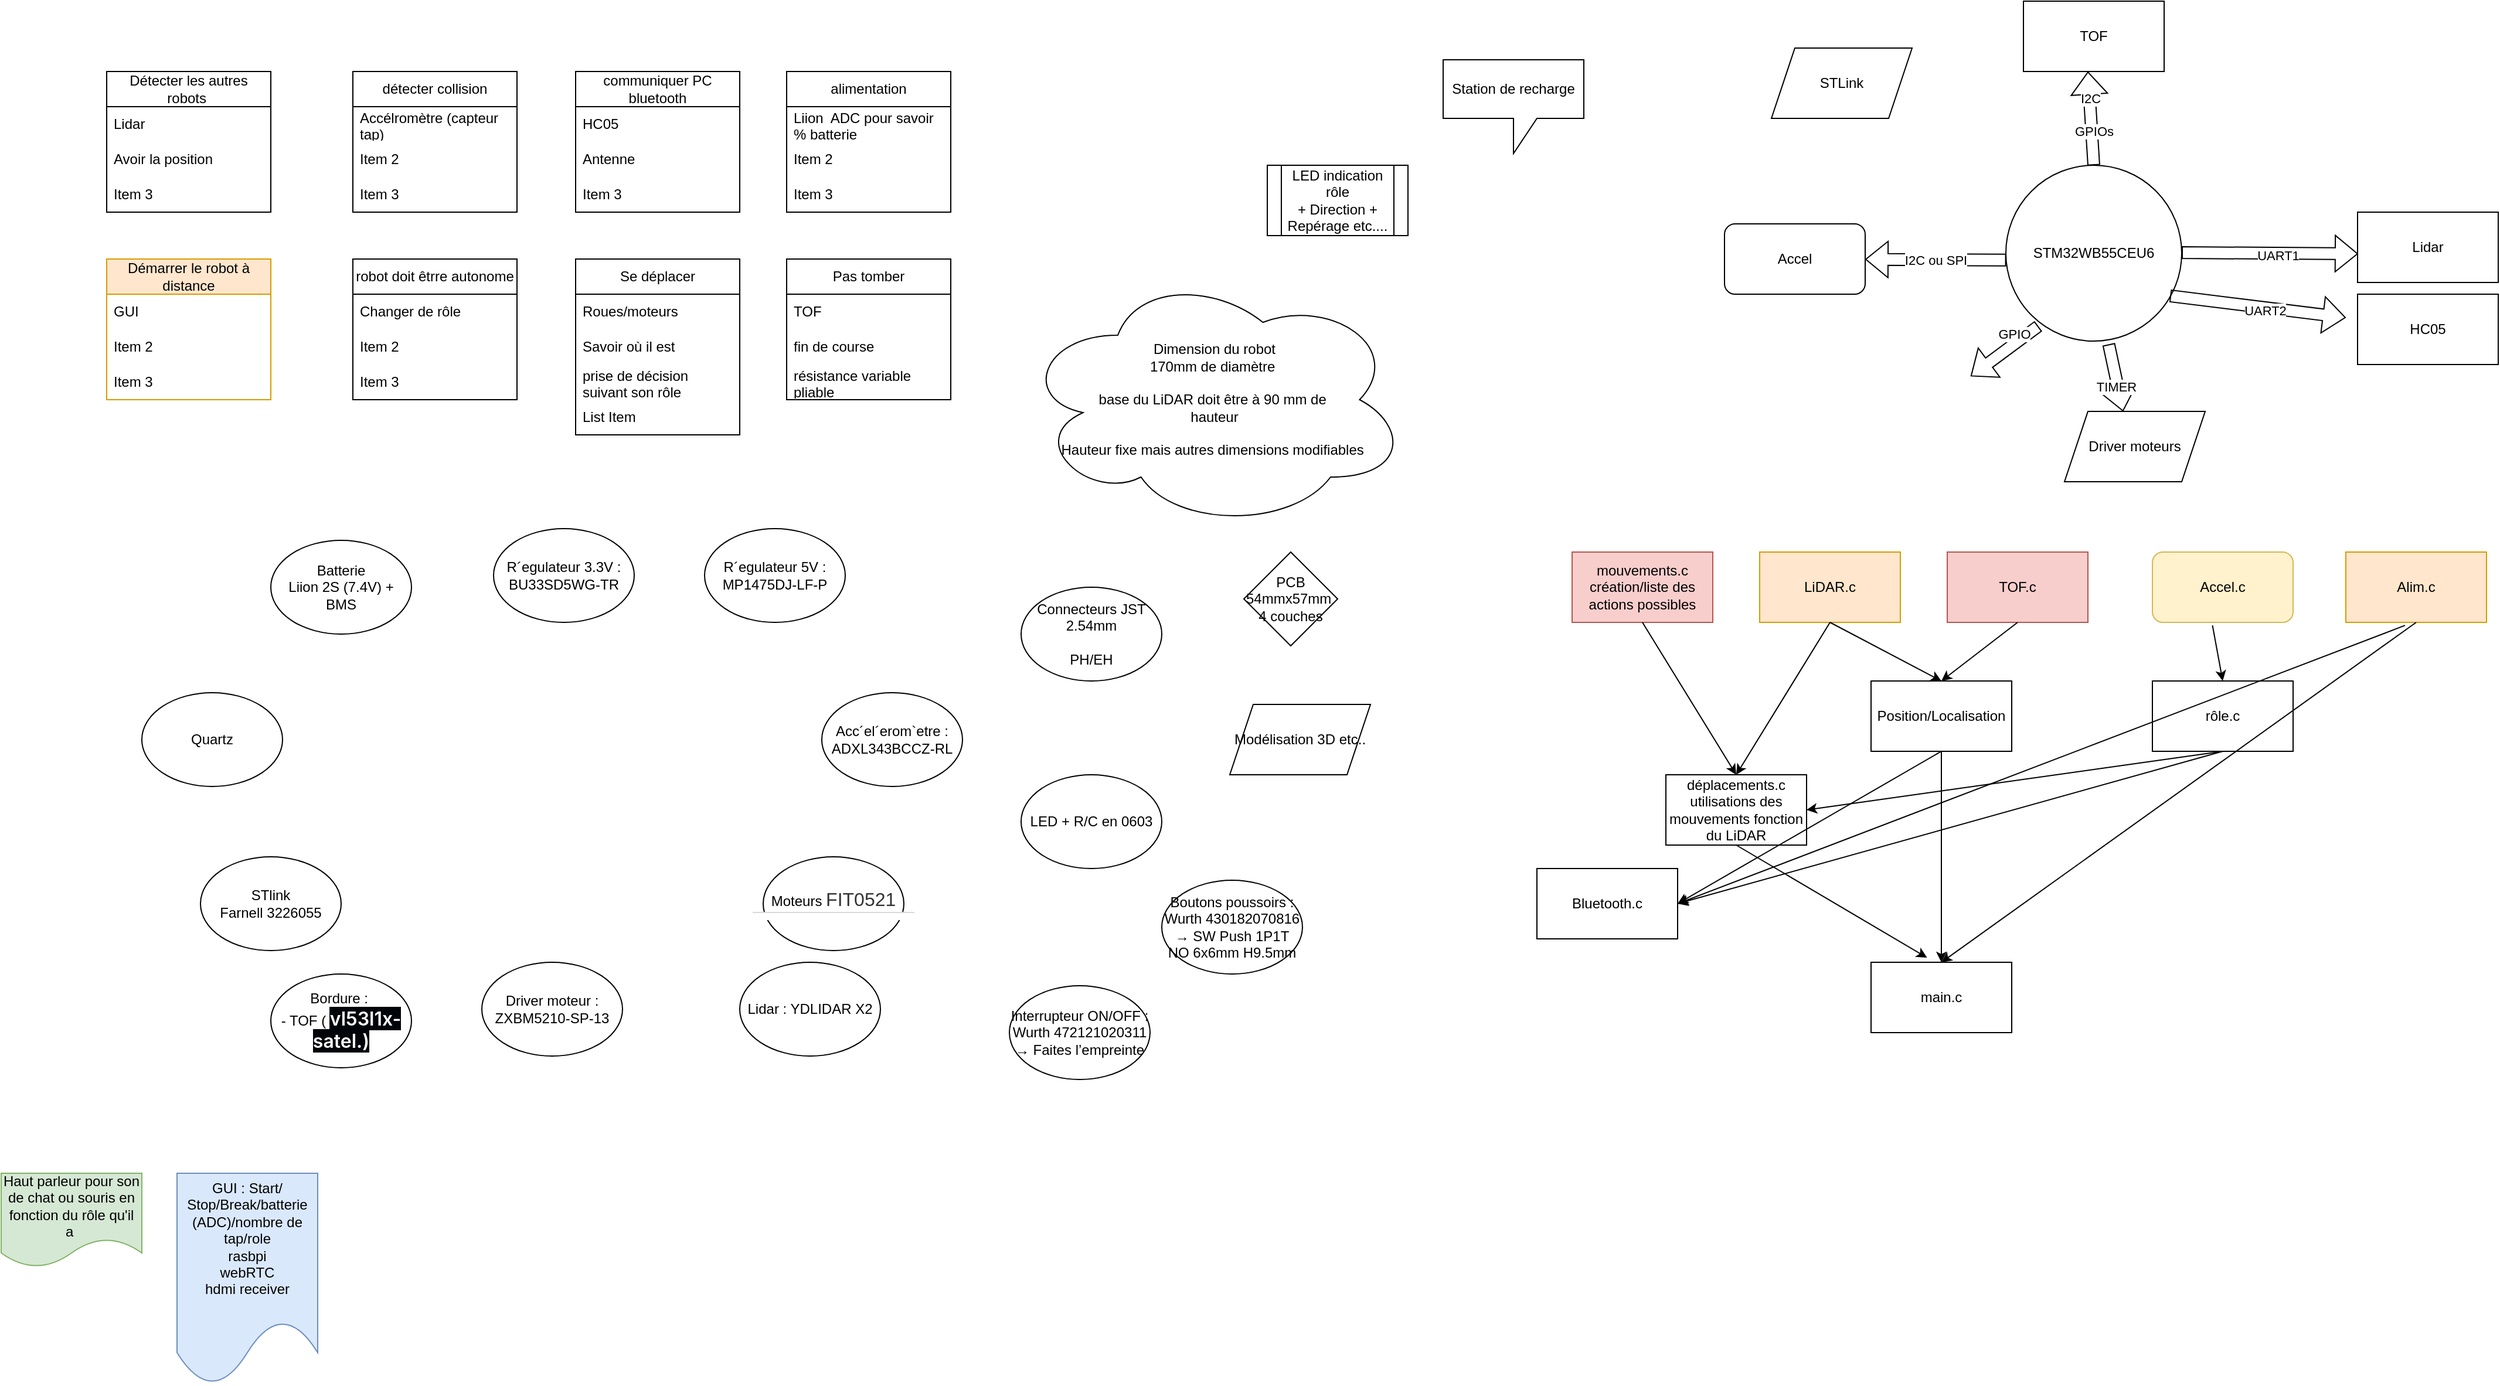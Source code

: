<mxfile version="28.2.0">
  <diagram name="Page-1" id="LDi0WqIcAl_YRY8XjQFa">
    <mxGraphModel dx="3188" dy="1823" grid="1" gridSize="10" guides="1" tooltips="1" connect="1" arrows="1" fold="1" page="1" pageScale="1" pageWidth="2336" pageHeight="1654" math="0" shadow="0">
      <root>
        <mxCell id="0" />
        <mxCell id="1" parent="0" />
        <mxCell id="WaZnhln2RNC5ztD5rrvF-1" value="Détecter les autres robots&amp;nbsp;" style="swimlane;fontStyle=0;childLayout=stackLayout;horizontal=1;startSize=30;horizontalStack=0;resizeParent=1;resizeParentMax=0;resizeLast=0;collapsible=1;marginBottom=0;whiteSpace=wrap;html=1;" parent="1" vertex="1">
          <mxGeometry x="150" y="80" width="140" height="120" as="geometry" />
        </mxCell>
        <mxCell id="WaZnhln2RNC5ztD5rrvF-2" value="Lidar" style="text;strokeColor=none;fillColor=none;align=left;verticalAlign=middle;spacingLeft=4;spacingRight=4;overflow=hidden;points=[[0,0.5],[1,0.5]];portConstraint=eastwest;rotatable=0;whiteSpace=wrap;html=1;" parent="WaZnhln2RNC5ztD5rrvF-1" vertex="1">
          <mxGeometry y="30" width="140" height="30" as="geometry" />
        </mxCell>
        <mxCell id="WaZnhln2RNC5ztD5rrvF-3" value="Avoir la position" style="text;strokeColor=none;fillColor=none;align=left;verticalAlign=middle;spacingLeft=4;spacingRight=4;overflow=hidden;points=[[0,0.5],[1,0.5]];portConstraint=eastwest;rotatable=0;whiteSpace=wrap;html=1;" parent="WaZnhln2RNC5ztD5rrvF-1" vertex="1">
          <mxGeometry y="60" width="140" height="30" as="geometry" />
        </mxCell>
        <mxCell id="WaZnhln2RNC5ztD5rrvF-4" value="Item 3" style="text;strokeColor=none;fillColor=none;align=left;verticalAlign=middle;spacingLeft=4;spacingRight=4;overflow=hidden;points=[[0,0.5],[1,0.5]];portConstraint=eastwest;rotatable=0;whiteSpace=wrap;html=1;" parent="WaZnhln2RNC5ztD5rrvF-1" vertex="1">
          <mxGeometry y="90" width="140" height="30" as="geometry" />
        </mxCell>
        <mxCell id="WaZnhln2RNC5ztD5rrvF-5" value="détecter collision" style="swimlane;fontStyle=0;childLayout=stackLayout;horizontal=1;startSize=30;horizontalStack=0;resizeParent=1;resizeParentMax=0;resizeLast=0;collapsible=1;marginBottom=0;whiteSpace=wrap;html=1;" parent="1" vertex="1">
          <mxGeometry x="360" y="80" width="140" height="120" as="geometry" />
        </mxCell>
        <mxCell id="WaZnhln2RNC5ztD5rrvF-6" value="Accélromètre (capteur tap)" style="text;strokeColor=none;fillColor=none;align=left;verticalAlign=middle;spacingLeft=4;spacingRight=4;overflow=hidden;points=[[0,0.5],[1,0.5]];portConstraint=eastwest;rotatable=0;whiteSpace=wrap;html=1;" parent="WaZnhln2RNC5ztD5rrvF-5" vertex="1">
          <mxGeometry y="30" width="140" height="30" as="geometry" />
        </mxCell>
        <mxCell id="WaZnhln2RNC5ztD5rrvF-7" value="Item 2" style="text;strokeColor=none;fillColor=none;align=left;verticalAlign=middle;spacingLeft=4;spacingRight=4;overflow=hidden;points=[[0,0.5],[1,0.5]];portConstraint=eastwest;rotatable=0;whiteSpace=wrap;html=1;" parent="WaZnhln2RNC5ztD5rrvF-5" vertex="1">
          <mxGeometry y="60" width="140" height="30" as="geometry" />
        </mxCell>
        <mxCell id="WaZnhln2RNC5ztD5rrvF-8" value="Item 3" style="text;strokeColor=none;fillColor=none;align=left;verticalAlign=middle;spacingLeft=4;spacingRight=4;overflow=hidden;points=[[0,0.5],[1,0.5]];portConstraint=eastwest;rotatable=0;whiteSpace=wrap;html=1;" parent="WaZnhln2RNC5ztD5rrvF-5" vertex="1">
          <mxGeometry y="90" width="140" height="30" as="geometry" />
        </mxCell>
        <mxCell id="WaZnhln2RNC5ztD5rrvF-9" value="robot doit êtrre autonome" style="swimlane;fontStyle=0;childLayout=stackLayout;horizontal=1;startSize=30;horizontalStack=0;resizeParent=1;resizeParentMax=0;resizeLast=0;collapsible=1;marginBottom=0;whiteSpace=wrap;html=1;" parent="1" vertex="1">
          <mxGeometry x="360" y="240" width="140" height="120" as="geometry" />
        </mxCell>
        <mxCell id="WaZnhln2RNC5ztD5rrvF-10" value="Changer de rôle" style="text;strokeColor=none;fillColor=none;align=left;verticalAlign=middle;spacingLeft=4;spacingRight=4;overflow=hidden;points=[[0,0.5],[1,0.5]];portConstraint=eastwest;rotatable=0;whiteSpace=wrap;html=1;" parent="WaZnhln2RNC5ztD5rrvF-9" vertex="1">
          <mxGeometry y="30" width="140" height="30" as="geometry" />
        </mxCell>
        <mxCell id="WaZnhln2RNC5ztD5rrvF-11" value="Item 2" style="text;strokeColor=none;fillColor=none;align=left;verticalAlign=middle;spacingLeft=4;spacingRight=4;overflow=hidden;points=[[0,0.5],[1,0.5]];portConstraint=eastwest;rotatable=0;whiteSpace=wrap;html=1;" parent="WaZnhln2RNC5ztD5rrvF-9" vertex="1">
          <mxGeometry y="60" width="140" height="30" as="geometry" />
        </mxCell>
        <mxCell id="WaZnhln2RNC5ztD5rrvF-12" value="Item 3" style="text;strokeColor=none;fillColor=none;align=left;verticalAlign=middle;spacingLeft=4;spacingRight=4;overflow=hidden;points=[[0,0.5],[1,0.5]];portConstraint=eastwest;rotatable=0;whiteSpace=wrap;html=1;" parent="WaZnhln2RNC5ztD5rrvF-9" vertex="1">
          <mxGeometry y="90" width="140" height="30" as="geometry" />
        </mxCell>
        <mxCell id="WaZnhln2RNC5ztD5rrvF-13" value="Démarrer le robot à distance" style="swimlane;fontStyle=0;childLayout=stackLayout;horizontal=1;startSize=30;horizontalStack=0;resizeParent=1;resizeParentMax=0;resizeLast=0;collapsible=1;marginBottom=0;whiteSpace=wrap;html=1;fillColor=#ffe6cc;strokeColor=#d79b00;" parent="1" vertex="1">
          <mxGeometry x="150" y="240" width="140" height="120" as="geometry" />
        </mxCell>
        <mxCell id="WaZnhln2RNC5ztD5rrvF-14" value="GUI" style="text;strokeColor=none;fillColor=none;align=left;verticalAlign=middle;spacingLeft=4;spacingRight=4;overflow=hidden;points=[[0,0.5],[1,0.5]];portConstraint=eastwest;rotatable=0;whiteSpace=wrap;html=1;" parent="WaZnhln2RNC5ztD5rrvF-13" vertex="1">
          <mxGeometry y="30" width="140" height="30" as="geometry" />
        </mxCell>
        <mxCell id="WaZnhln2RNC5ztD5rrvF-15" value="Item 2" style="text;strokeColor=none;fillColor=none;align=left;verticalAlign=middle;spacingLeft=4;spacingRight=4;overflow=hidden;points=[[0,0.5],[1,0.5]];portConstraint=eastwest;rotatable=0;whiteSpace=wrap;html=1;" parent="WaZnhln2RNC5ztD5rrvF-13" vertex="1">
          <mxGeometry y="60" width="140" height="30" as="geometry" />
        </mxCell>
        <mxCell id="WaZnhln2RNC5ztD5rrvF-16" value="Item 3" style="text;strokeColor=none;fillColor=none;align=left;verticalAlign=middle;spacingLeft=4;spacingRight=4;overflow=hidden;points=[[0,0.5],[1,0.5]];portConstraint=eastwest;rotatable=0;whiteSpace=wrap;html=1;" parent="WaZnhln2RNC5ztD5rrvF-13" vertex="1">
          <mxGeometry y="90" width="140" height="30" as="geometry" />
        </mxCell>
        <mxCell id="WaZnhln2RNC5ztD5rrvF-17" value="alimentation" style="swimlane;fontStyle=0;childLayout=stackLayout;horizontal=1;startSize=30;horizontalStack=0;resizeParent=1;resizeParentMax=0;resizeLast=0;collapsible=1;marginBottom=0;whiteSpace=wrap;html=1;" parent="1" vertex="1">
          <mxGeometry x="730" y="80" width="140" height="120" as="geometry" />
        </mxCell>
        <mxCell id="WaZnhln2RNC5ztD5rrvF-18" value="Liion&amp;nbsp; ADC pour savoir % batterie" style="text;strokeColor=none;fillColor=none;align=left;verticalAlign=middle;spacingLeft=4;spacingRight=4;overflow=hidden;points=[[0,0.5],[1,0.5]];portConstraint=eastwest;rotatable=0;whiteSpace=wrap;html=1;" parent="WaZnhln2RNC5ztD5rrvF-17" vertex="1">
          <mxGeometry y="30" width="140" height="30" as="geometry" />
        </mxCell>
        <mxCell id="WaZnhln2RNC5ztD5rrvF-19" value="Item 2" style="text;strokeColor=none;fillColor=none;align=left;verticalAlign=middle;spacingLeft=4;spacingRight=4;overflow=hidden;points=[[0,0.5],[1,0.5]];portConstraint=eastwest;rotatable=0;whiteSpace=wrap;html=1;" parent="WaZnhln2RNC5ztD5rrvF-17" vertex="1">
          <mxGeometry y="60" width="140" height="30" as="geometry" />
        </mxCell>
        <mxCell id="WaZnhln2RNC5ztD5rrvF-20" value="Item 3" style="text;strokeColor=none;fillColor=none;align=left;verticalAlign=middle;spacingLeft=4;spacingRight=4;overflow=hidden;points=[[0,0.5],[1,0.5]];portConstraint=eastwest;rotatable=0;whiteSpace=wrap;html=1;" parent="WaZnhln2RNC5ztD5rrvF-17" vertex="1">
          <mxGeometry y="90" width="140" height="30" as="geometry" />
        </mxCell>
        <mxCell id="WaZnhln2RNC5ztD5rrvF-21" value="communiquer PC bluetooth" style="swimlane;fontStyle=0;childLayout=stackLayout;horizontal=1;startSize=30;horizontalStack=0;resizeParent=1;resizeParentMax=0;resizeLast=0;collapsible=1;marginBottom=0;whiteSpace=wrap;html=1;" parent="1" vertex="1">
          <mxGeometry x="550" y="80" width="140" height="120" as="geometry" />
        </mxCell>
        <mxCell id="WaZnhln2RNC5ztD5rrvF-22" value="HC05" style="text;strokeColor=none;fillColor=none;align=left;verticalAlign=middle;spacingLeft=4;spacingRight=4;overflow=hidden;points=[[0,0.5],[1,0.5]];portConstraint=eastwest;rotatable=0;whiteSpace=wrap;html=1;" parent="WaZnhln2RNC5ztD5rrvF-21" vertex="1">
          <mxGeometry y="30" width="140" height="30" as="geometry" />
        </mxCell>
        <mxCell id="WaZnhln2RNC5ztD5rrvF-23" value="Antenne" style="text;strokeColor=none;fillColor=none;align=left;verticalAlign=middle;spacingLeft=4;spacingRight=4;overflow=hidden;points=[[0,0.5],[1,0.5]];portConstraint=eastwest;rotatable=0;whiteSpace=wrap;html=1;" parent="WaZnhln2RNC5ztD5rrvF-21" vertex="1">
          <mxGeometry y="60" width="140" height="30" as="geometry" />
        </mxCell>
        <mxCell id="WaZnhln2RNC5ztD5rrvF-24" value="Item 3" style="text;strokeColor=none;fillColor=none;align=left;verticalAlign=middle;spacingLeft=4;spacingRight=4;overflow=hidden;points=[[0,0.5],[1,0.5]];portConstraint=eastwest;rotatable=0;whiteSpace=wrap;html=1;" parent="WaZnhln2RNC5ztD5rrvF-21" vertex="1">
          <mxGeometry y="90" width="140" height="30" as="geometry" />
        </mxCell>
        <mxCell id="WaZnhln2RNC5ztD5rrvF-25" value="Se déplacer" style="swimlane;fontStyle=0;childLayout=stackLayout;horizontal=1;startSize=30;horizontalStack=0;resizeParent=1;resizeParentMax=0;resizeLast=0;collapsible=1;marginBottom=0;whiteSpace=wrap;html=1;" parent="1" vertex="1">
          <mxGeometry x="550" y="240" width="140" height="150" as="geometry" />
        </mxCell>
        <mxCell id="WaZnhln2RNC5ztD5rrvF-26" value="Roues/moteurs" style="text;strokeColor=none;fillColor=none;align=left;verticalAlign=middle;spacingLeft=4;spacingRight=4;overflow=hidden;points=[[0,0.5],[1,0.5]];portConstraint=eastwest;rotatable=0;whiteSpace=wrap;html=1;" parent="WaZnhln2RNC5ztD5rrvF-25" vertex="1">
          <mxGeometry y="30" width="140" height="30" as="geometry" />
        </mxCell>
        <mxCell id="WaZnhln2RNC5ztD5rrvF-27" value="Savoir où il est&amp;nbsp;" style="text;strokeColor=none;fillColor=none;align=left;verticalAlign=middle;spacingLeft=4;spacingRight=4;overflow=hidden;points=[[0,0.5],[1,0.5]];portConstraint=eastwest;rotatable=0;whiteSpace=wrap;html=1;" parent="WaZnhln2RNC5ztD5rrvF-25" vertex="1">
          <mxGeometry y="60" width="140" height="30" as="geometry" />
        </mxCell>
        <mxCell id="WaZnhln2RNC5ztD5rrvF-28" value="prise de décision suivant son rôle" style="text;strokeColor=none;fillColor=none;align=left;verticalAlign=middle;spacingLeft=4;spacingRight=4;overflow=hidden;points=[[0,0.5],[1,0.5]];portConstraint=eastwest;rotatable=0;whiteSpace=wrap;html=1;" parent="WaZnhln2RNC5ztD5rrvF-25" vertex="1">
          <mxGeometry y="90" width="140" height="30" as="geometry" />
        </mxCell>
        <mxCell id="WaZnhln2RNC5ztD5rrvF-33" value="List Item" style="text;strokeColor=none;fillColor=none;align=left;verticalAlign=middle;spacingLeft=4;spacingRight=4;overflow=hidden;points=[[0,0.5],[1,0.5]];portConstraint=eastwest;rotatable=0;whiteSpace=wrap;html=1;" parent="WaZnhln2RNC5ztD5rrvF-25" vertex="1">
          <mxGeometry y="120" width="140" height="30" as="geometry" />
        </mxCell>
        <mxCell id="WaZnhln2RNC5ztD5rrvF-29" value="Pas tomber" style="swimlane;fontStyle=0;childLayout=stackLayout;horizontal=1;startSize=30;horizontalStack=0;resizeParent=1;resizeParentMax=0;resizeLast=0;collapsible=1;marginBottom=0;whiteSpace=wrap;html=1;" parent="1" vertex="1">
          <mxGeometry x="730" y="240" width="140" height="120" as="geometry" />
        </mxCell>
        <mxCell id="WaZnhln2RNC5ztD5rrvF-30" value="TOF" style="text;strokeColor=none;fillColor=none;align=left;verticalAlign=middle;spacingLeft=4;spacingRight=4;overflow=hidden;points=[[0,0.5],[1,0.5]];portConstraint=eastwest;rotatable=0;whiteSpace=wrap;html=1;" parent="WaZnhln2RNC5ztD5rrvF-29" vertex="1">
          <mxGeometry y="30" width="140" height="30" as="geometry" />
        </mxCell>
        <mxCell id="WaZnhln2RNC5ztD5rrvF-31" value="fin de course" style="text;strokeColor=none;fillColor=none;align=left;verticalAlign=middle;spacingLeft=4;spacingRight=4;overflow=hidden;points=[[0,0.5],[1,0.5]];portConstraint=eastwest;rotatable=0;whiteSpace=wrap;html=1;" parent="WaZnhln2RNC5ztD5rrvF-29" vertex="1">
          <mxGeometry y="60" width="140" height="30" as="geometry" />
        </mxCell>
        <mxCell id="WaZnhln2RNC5ztD5rrvF-32" value="résistance variable pliable" style="text;strokeColor=none;fillColor=none;align=left;verticalAlign=middle;spacingLeft=4;spacingRight=4;overflow=hidden;points=[[0,0.5],[1,0.5]];portConstraint=eastwest;rotatable=0;whiteSpace=wrap;html=1;" parent="WaZnhln2RNC5ztD5rrvF-29" vertex="1">
          <mxGeometry y="90" width="140" height="30" as="geometry" />
        </mxCell>
        <mxCell id="WaZnhln2RNC5ztD5rrvF-34" value="STM32WB55CEU6" style="ellipse;whiteSpace=wrap;html=1;aspect=fixed;" parent="1" vertex="1">
          <mxGeometry x="1770" y="160" width="150" height="150" as="geometry" />
        </mxCell>
        <mxCell id="WaZnhln2RNC5ztD5rrvF-35" value="Quartz" style="ellipse;whiteSpace=wrap;html=1;" parent="1" vertex="1">
          <mxGeometry x="180" y="610" width="120" height="80" as="geometry" />
        </mxCell>
        <mxCell id="WaZnhln2RNC5ztD5rrvF-36" value="STlink&lt;br&gt;Farnell 3226055" style="ellipse;whiteSpace=wrap;html=1;" parent="1" vertex="1">
          <mxGeometry x="230" y="750" width="120" height="80" as="geometry" />
        </mxCell>
        <mxCell id="WaZnhln2RNC5ztD5rrvF-37" value="Driver moteur : ZXBM5210-SP-13" style="ellipse;whiteSpace=wrap;html=1;" parent="1" vertex="1">
          <mxGeometry x="470" y="840" width="120" height="80" as="geometry" />
        </mxCell>
        <mxCell id="WaZnhln2RNC5ztD5rrvF-38" value="Moteurs&amp;nbsp;&lt;span style=&quot;background-color: rgb(255, 255, 255); color: rgb(51, 51, 51); font-family: Arial, Helvetica, sans-serif; font-size: 16px; text-align: left;&quot;&gt;FIT0521&lt;/span&gt;&lt;h2 style=&quot;box-sizing: border-box; margin: 0px -16px; font-weight: 500; line-height: 1.5rem; font-size: 1rem; display: flex; flex-wrap: wrap; border-top: 1px solid rgb(217, 217, 217); padding-top: 3px; padding-bottom: 3px; color: rgb(51, 51, 51); font-family: Arial, Helvetica, sans-serif; text-align: left; background-color: rgb(255, 255, 255);&quot; class=&quot;row bs-border-top h2-to-div&quot;&gt;&lt;/h2&gt;" style="ellipse;whiteSpace=wrap;html=1;" parent="1" vertex="1">
          <mxGeometry x="710" y="750" width="120" height="80" as="geometry" />
        </mxCell>
        <mxCell id="WaZnhln2RNC5ztD5rrvF-39" value="Acc´el´erom`etre : ADXL343BCCZ-RL" style="ellipse;whiteSpace=wrap;html=1;" parent="1" vertex="1">
          <mxGeometry x="760" y="610" width="120" height="80" as="geometry" />
        </mxCell>
        <mxCell id="WaZnhln2RNC5ztD5rrvF-40" value="R´egulateur 5V : MP1475DJ-LF-P" style="ellipse;whiteSpace=wrap;html=1;" parent="1" vertex="1">
          <mxGeometry x="660" y="470" width="120" height="80" as="geometry" />
        </mxCell>
        <mxCell id="WaZnhln2RNC5ztD5rrvF-41" value="R´egulateur 3.3V : BU33SD5WG-TR" style="ellipse;whiteSpace=wrap;html=1;" parent="1" vertex="1">
          <mxGeometry x="480" y="470" width="120" height="80" as="geometry" />
        </mxCell>
        <mxCell id="WaZnhln2RNC5ztD5rrvF-42" value="Batterie&lt;div&gt;Liion 2S (7.4V) + BMS&lt;/div&gt;" style="ellipse;whiteSpace=wrap;html=1;" parent="1" vertex="1">
          <mxGeometry x="290" y="480" width="120" height="80" as="geometry" />
        </mxCell>
        <mxCell id="WaZnhln2RNC5ztD5rrvF-43" value="Bordure :&amp;nbsp;&lt;div&gt;- TOF (&amp;nbsp;&lt;span style=&quot;background-color: rgb(1, 4, 9); color: rgb(255, 255, 255); font-family: -apple-system, &amp;quot;system-ui&amp;quot;, &amp;quot;Segoe UI&amp;quot;, &amp;quot;Noto Sans&amp;quot;, Helvetica, Arial, sans-serif, &amp;quot;Apple Color Emoji&amp;quot;, &amp;quot;Segoe UI Emoji&amp;quot;; font-size: 16px; font-weight: 600; text-align: start;&quot;&gt;vl53l1x-satel.)&lt;/span&gt;&lt;/div&gt;" style="ellipse;whiteSpace=wrap;html=1;" parent="1" vertex="1">
          <mxGeometry x="290" y="850" width="120" height="80" as="geometry" />
        </mxCell>
        <mxCell id="WaZnhln2RNC5ztD5rrvF-44" value="Lidar : YDLIDAR X2" style="ellipse;whiteSpace=wrap;html=1;" parent="1" vertex="1">
          <mxGeometry x="690" y="840" width="120" height="80" as="geometry" />
        </mxCell>
        <mxCell id="WaZnhln2RNC5ztD5rrvF-45" value="Connecteurs JST 2.54mm&lt;div&gt;&lt;br&gt;&lt;/div&gt;&lt;div&gt;PH/EH&lt;/div&gt;" style="ellipse;whiteSpace=wrap;html=1;" parent="1" vertex="1">
          <mxGeometry x="930" y="520" width="120" height="80" as="geometry" />
        </mxCell>
        <mxCell id="WaZnhln2RNC5ztD5rrvF-46" value="LED + R/C en 0603" style="ellipse;whiteSpace=wrap;html=1;" parent="1" vertex="1">
          <mxGeometry x="930" y="680" width="120" height="80" as="geometry" />
        </mxCell>
        <mxCell id="WaZnhln2RNC5ztD5rrvF-47" value="Boutons poussoirs : Wurth 430182070816 → SW Push 1P1T NO 6x6mm H9.5mm" style="ellipse;whiteSpace=wrap;html=1;" parent="1" vertex="1">
          <mxGeometry x="1050" y="770" width="120" height="80" as="geometry" />
        </mxCell>
        <mxCell id="WaZnhln2RNC5ztD5rrvF-48" value="Interrupteur ON/OFF : Wurth 472121020311 → Faites l’empreinte" style="ellipse;whiteSpace=wrap;html=1;" parent="1" vertex="1">
          <mxGeometry x="920" y="860" width="120" height="80" as="geometry" />
        </mxCell>
        <mxCell id="WaZnhln2RNC5ztD5rrvF-49" value="PCB 54mmx57mm&amp;nbsp;&lt;div&gt;4 couches&lt;/div&gt;" style="rhombus;whiteSpace=wrap;html=1;" parent="1" vertex="1">
          <mxGeometry x="1120" y="490" width="80" height="80" as="geometry" />
        </mxCell>
        <mxCell id="WaZnhln2RNC5ztD5rrvF-50" value="Modélisation 3D etc.." style="shape=parallelogram;perimeter=parallelogramPerimeter;whiteSpace=wrap;html=1;fixedSize=1;" parent="1" vertex="1">
          <mxGeometry x="1108" y="620" width="120" height="60" as="geometry" />
        </mxCell>
        <mxCell id="WaZnhln2RNC5ztD5rrvF-51" value="" style="shape=flexArrow;endArrow=classic;html=1;rounded=0;exitX=0.997;exitY=0.527;exitDx=0;exitDy=0;exitPerimeter=0;" parent="1" edge="1">
          <mxGeometry width="50" height="50" relative="1" as="geometry">
            <mxPoint x="1920.0" y="234.53" as="sourcePoint" />
            <mxPoint x="2070.45" y="235.48" as="targetPoint" />
          </mxGeometry>
        </mxCell>
        <mxCell id="WaZnhln2RNC5ztD5rrvF-52" value="UART1" style="edgeLabel;html=1;align=center;verticalAlign=middle;resizable=0;points=[];" parent="WaZnhln2RNC5ztD5rrvF-51" connectable="0" vertex="1">
          <mxGeometry x="0.083" y="-2" relative="1" as="geometry">
            <mxPoint as="offset" />
          </mxGeometry>
        </mxCell>
        <mxCell id="WaZnhln2RNC5ztD5rrvF-53" value="" style="shape=flexArrow;endArrow=classic;html=1;rounded=0;exitX=0.934;exitY=0.743;exitDx=0;exitDy=0;exitPerimeter=0;" parent="1" source="WaZnhln2RNC5ztD5rrvF-34" edge="1">
          <mxGeometry width="50" height="50" relative="1" as="geometry">
            <mxPoint x="1910" y="270" as="sourcePoint" />
            <mxPoint x="2060" y="290" as="targetPoint" />
          </mxGeometry>
        </mxCell>
        <mxCell id="WaZnhln2RNC5ztD5rrvF-54" value="UART2" style="edgeLabel;html=1;align=center;verticalAlign=middle;resizable=0;points=[];" parent="WaZnhln2RNC5ztD5rrvF-53" connectable="0" vertex="1">
          <mxGeometry x="0.083" y="-2" relative="1" as="geometry">
            <mxPoint as="offset" />
          </mxGeometry>
        </mxCell>
        <mxCell id="WaZnhln2RNC5ztD5rrvF-55" value="HC05" style="rounded=0;whiteSpace=wrap;html=1;" parent="1" vertex="1">
          <mxGeometry x="2070" y="270" width="120" height="60" as="geometry" />
        </mxCell>
        <mxCell id="WaZnhln2RNC5ztD5rrvF-58" value="Lidar" style="rounded=0;whiteSpace=wrap;html=1;" parent="1" vertex="1">
          <mxGeometry x="2070" y="200" width="120" height="60" as="geometry" />
        </mxCell>
        <mxCell id="WaZnhln2RNC5ztD5rrvF-59" value="" style="shape=flexArrow;endArrow=classic;html=1;rounded=0;exitX=0.5;exitY=0;exitDx=0;exitDy=0;" parent="1" source="WaZnhln2RNC5ztD5rrvF-34" edge="1">
          <mxGeometry width="50" height="50" relative="1" as="geometry">
            <mxPoint x="1840" y="130" as="sourcePoint" />
            <mxPoint x="1840" y="80" as="targetPoint" />
          </mxGeometry>
        </mxCell>
        <mxCell id="WaZnhln2RNC5ztD5rrvF-60" value="I2C" style="edgeLabel;html=1;align=center;verticalAlign=middle;resizable=0;points=[];" parent="WaZnhln2RNC5ztD5rrvF-59" connectable="0" vertex="1">
          <mxGeometry x="0.425" relative="1" as="geometry">
            <mxPoint as="offset" />
          </mxGeometry>
        </mxCell>
        <mxCell id="WaZnhln2RNC5ztD5rrvF-62" value="GPIOs" style="edgeLabel;html=1;align=center;verticalAlign=middle;resizable=0;points=[];" parent="WaZnhln2RNC5ztD5rrvF-59" connectable="0" vertex="1">
          <mxGeometry x="-0.275" y="-2" relative="1" as="geometry">
            <mxPoint as="offset" />
          </mxGeometry>
        </mxCell>
        <mxCell id="WaZnhln2RNC5ztD5rrvF-61" value="TOF" style="rounded=0;whiteSpace=wrap;html=1;" parent="1" vertex="1">
          <mxGeometry x="1785" y="20" width="120" height="60" as="geometry" />
        </mxCell>
        <mxCell id="qolZJrDdP7XwqI48eDu8-1" value="I2C ou SPI" style="shape=flexArrow;endArrow=classic;html=1;rounded=0;exitX=0.002;exitY=0.539;exitDx=0;exitDy=0;exitPerimeter=0;" parent="1" source="WaZnhln2RNC5ztD5rrvF-34" target="qolZJrDdP7XwqI48eDu8-2" edge="1">
          <mxGeometry width="50" height="50" relative="1" as="geometry">
            <mxPoint x="1550" y="260" as="sourcePoint" />
            <mxPoint x="1590" y="240" as="targetPoint" />
          </mxGeometry>
        </mxCell>
        <mxCell id="qolZJrDdP7XwqI48eDu8-2" value="Accel" style="rounded=1;whiteSpace=wrap;html=1;" parent="1" vertex="1">
          <mxGeometry x="1530" y="210" width="120" height="60" as="geometry" />
        </mxCell>
        <mxCell id="qolZJrDdP7XwqI48eDu8-3" value="LED indication rôle&lt;div&gt;+ Direction + Repérage etc....&lt;/div&gt;" style="shape=process;whiteSpace=wrap;html=1;backgroundOutline=1;" parent="1" vertex="1">
          <mxGeometry x="1140" y="160" width="120" height="60" as="geometry" />
        </mxCell>
        <mxCell id="qolZJrDdP7XwqI48eDu8-4" value="&lt;div&gt;Dimension du robot&lt;/div&gt;170mm de diamètre&amp;nbsp;&lt;div&gt;&lt;br&gt;&lt;/div&gt;&lt;div&gt;base du LiDAR doit être à 90 mm de&amp;nbsp;&lt;/div&gt;&lt;div&gt;hauteur&lt;/div&gt;&lt;div&gt;&lt;br&gt;&lt;/div&gt;&lt;div&gt;Hauteur fixe mais autres dimensions modifiables&amp;nbsp;&lt;/div&gt;" style="ellipse;shape=cloud;whiteSpace=wrap;html=1;" parent="1" vertex="1">
          <mxGeometry x="930" y="250" width="330" height="220" as="geometry" />
        </mxCell>
        <mxCell id="qolZJrDdP7XwqI48eDu8-5" value="main.c" style="rounded=0;whiteSpace=wrap;html=1;" parent="1" vertex="1">
          <mxGeometry x="1655" y="840" width="120" height="60" as="geometry" />
        </mxCell>
        <mxCell id="qolZJrDdP7XwqI48eDu8-7" value="Accel.c" style="rounded=1;whiteSpace=wrap;html=1;fillColor=#fff2cc;strokeColor=#d6b656;" parent="1" vertex="1">
          <mxGeometry x="1895" y="490" width="120" height="60" as="geometry" />
        </mxCell>
        <mxCell id="qolZJrDdP7XwqI48eDu8-8" value="rôle.c" style="rounded=0;whiteSpace=wrap;html=1;" parent="1" vertex="1">
          <mxGeometry x="1895" y="600" width="120" height="60" as="geometry" />
        </mxCell>
        <mxCell id="qolZJrDdP7XwqI48eDu8-9" value="TOF.c" style="rounded=0;whiteSpace=wrap;html=1;fillColor=#f8cecc;strokeColor=#b85450;" parent="1" vertex="1">
          <mxGeometry x="1720" y="490" width="120" height="60" as="geometry" />
        </mxCell>
        <mxCell id="qolZJrDdP7XwqI48eDu8-10" value="LiDAR.c" style="rounded=0;whiteSpace=wrap;html=1;fillColor=#ffe6cc;strokeColor=#d79b00;" parent="1" vertex="1">
          <mxGeometry x="1560" y="490" width="120" height="60" as="geometry" />
        </mxCell>
        <mxCell id="qolZJrDdP7XwqI48eDu8-11" value="Bluetooth.c" style="rounded=0;whiteSpace=wrap;html=1;" parent="1" vertex="1">
          <mxGeometry x="1370" y="760" width="120" height="60" as="geometry" />
        </mxCell>
        <mxCell id="qolZJrDdP7XwqI48eDu8-12" value="Alim.c" style="rounded=0;whiteSpace=wrap;html=1;fillColor=#ffe6cc;strokeColor=#d79b00;" parent="1" vertex="1">
          <mxGeometry x="2060" y="490" width="120" height="60" as="geometry" />
        </mxCell>
        <mxCell id="qolZJrDdP7XwqI48eDu8-13" value="mouvements.c&lt;div&gt;création/liste des actions possibles&lt;/div&gt;" style="rounded=0;whiteSpace=wrap;html=1;fillColor=#f8cecc;strokeColor=#b85450;" parent="1" vertex="1">
          <mxGeometry x="1400" y="490" width="120" height="60" as="geometry" />
        </mxCell>
        <mxCell id="qolZJrDdP7XwqI48eDu8-14" value="déplacements.c&lt;div&gt;utilisations des mouvements fonction du LiDAR&lt;/div&gt;" style="rounded=0;whiteSpace=wrap;html=1;" parent="1" vertex="1">
          <mxGeometry x="1480" y="680" width="120" height="60" as="geometry" />
        </mxCell>
        <mxCell id="qolZJrDdP7XwqI48eDu8-15" value="Position/Localisation" style="rounded=0;whiteSpace=wrap;html=1;" parent="1" vertex="1">
          <mxGeometry x="1655" y="600" width="120" height="60" as="geometry" />
        </mxCell>
        <mxCell id="qolZJrDdP7XwqI48eDu8-18" value="" style="endArrow=classic;html=1;rounded=0;exitX=0.5;exitY=1;exitDx=0;exitDy=0;entryX=0.5;entryY=0;entryDx=0;entryDy=0;" parent="1" source="qolZJrDdP7XwqI48eDu8-13" target="qolZJrDdP7XwqI48eDu8-14" edge="1">
          <mxGeometry width="50" height="50" relative="1" as="geometry">
            <mxPoint x="1670" y="630" as="sourcePoint" />
            <mxPoint x="1720" y="580" as="targetPoint" />
          </mxGeometry>
        </mxCell>
        <mxCell id="qolZJrDdP7XwqI48eDu8-19" value="" style="endArrow=classic;html=1;rounded=0;exitX=0.5;exitY=1;exitDx=0;exitDy=0;entryX=0.5;entryY=0;entryDx=0;entryDy=0;" parent="1" source="qolZJrDdP7XwqI48eDu8-10" target="qolZJrDdP7XwqI48eDu8-14" edge="1">
          <mxGeometry width="50" height="50" relative="1" as="geometry">
            <mxPoint x="1610" y="570" as="sourcePoint" />
            <mxPoint x="1690" y="700" as="targetPoint" />
          </mxGeometry>
        </mxCell>
        <mxCell id="qolZJrDdP7XwqI48eDu8-20" value="" style="endArrow=classic;html=1;rounded=0;exitX=0.5;exitY=1;exitDx=0;exitDy=0;entryX=1;entryY=0.5;entryDx=0;entryDy=0;" parent="1" source="qolZJrDdP7XwqI48eDu8-8" target="qolZJrDdP7XwqI48eDu8-14" edge="1">
          <mxGeometry width="50" height="50" relative="1" as="geometry">
            <mxPoint x="1700" y="740" as="sourcePoint" />
            <mxPoint x="1780" y="870" as="targetPoint" />
          </mxGeometry>
        </mxCell>
        <mxCell id="qolZJrDdP7XwqI48eDu8-21" value="" style="endArrow=classic;html=1;rounded=0;exitX=0.5;exitY=1;exitDx=0;exitDy=0;entryX=0.5;entryY=0;entryDx=0;entryDy=0;" parent="1" source="qolZJrDdP7XwqI48eDu8-9" target="qolZJrDdP7XwqI48eDu8-15" edge="1">
          <mxGeometry width="50" height="50" relative="1" as="geometry">
            <mxPoint x="1670" y="630" as="sourcePoint" />
            <mxPoint x="1720" y="580" as="targetPoint" />
          </mxGeometry>
        </mxCell>
        <mxCell id="qolZJrDdP7XwqI48eDu8-22" value="" style="endArrow=classic;html=1;rounded=0;exitX=0.5;exitY=1;exitDx=0;exitDy=0;entryX=0.5;entryY=0;entryDx=0;entryDy=0;" parent="1" source="qolZJrDdP7XwqI48eDu8-10" target="qolZJrDdP7XwqI48eDu8-15" edge="1">
          <mxGeometry width="50" height="50" relative="1" as="geometry">
            <mxPoint x="1790" y="750" as="sourcePoint" />
            <mxPoint x="1870" y="880" as="targetPoint" />
          </mxGeometry>
        </mxCell>
        <mxCell id="qolZJrDdP7XwqI48eDu8-23" value="" style="endArrow=classic;html=1;rounded=0;exitX=0.427;exitY=1.043;exitDx=0;exitDy=0;entryX=0.5;entryY=0;entryDx=0;entryDy=0;exitPerimeter=0;" parent="1" source="qolZJrDdP7XwqI48eDu8-7" target="qolZJrDdP7XwqI48eDu8-8" edge="1">
          <mxGeometry width="50" height="50" relative="1" as="geometry">
            <mxPoint x="1850" y="780" as="sourcePoint" />
            <mxPoint x="1930" y="910" as="targetPoint" />
          </mxGeometry>
        </mxCell>
        <mxCell id="qolZJrDdP7XwqI48eDu8-24" value="" style="endArrow=classic;html=1;rounded=0;exitX=0.421;exitY=1.043;exitDx=0;exitDy=0;entryX=1;entryY=0.5;entryDx=0;entryDy=0;exitPerimeter=0;" parent="1" source="qolZJrDdP7XwqI48eDu8-12" target="qolZJrDdP7XwqI48eDu8-11" edge="1">
          <mxGeometry width="50" height="50" relative="1" as="geometry">
            <mxPoint x="1920" y="830" as="sourcePoint" />
            <mxPoint x="2000" y="960" as="targetPoint" />
          </mxGeometry>
        </mxCell>
        <mxCell id="qolZJrDdP7XwqI48eDu8-25" value="" style="endArrow=classic;html=1;rounded=0;entryX=0.5;entryY=0;entryDx=0;entryDy=0;exitX=0.5;exitY=1;exitDx=0;exitDy=0;" parent="1" source="qolZJrDdP7XwqI48eDu8-12" target="qolZJrDdP7XwqI48eDu8-5" edge="1">
          <mxGeometry width="50" height="50" relative="1" as="geometry">
            <mxPoint x="1800" y="850" as="sourcePoint" />
            <mxPoint x="1850" y="800" as="targetPoint" />
          </mxGeometry>
        </mxCell>
        <mxCell id="qolZJrDdP7XwqI48eDu8-26" value="" style="endArrow=classic;html=1;rounded=0;exitX=0.5;exitY=1;exitDx=0;exitDy=0;entryX=1;entryY=0.5;entryDx=0;entryDy=0;" parent="1" source="qolZJrDdP7XwqI48eDu8-8" target="qolZJrDdP7XwqI48eDu8-11" edge="1">
          <mxGeometry width="50" height="50" relative="1" as="geometry">
            <mxPoint x="1670" y="630" as="sourcePoint" />
            <mxPoint x="1720" y="580" as="targetPoint" />
          </mxGeometry>
        </mxCell>
        <mxCell id="qolZJrDdP7XwqI48eDu8-27" value="" style="endArrow=classic;html=1;rounded=0;exitX=0.5;exitY=1;exitDx=0;exitDy=0;entryX=0.398;entryY=-0.066;entryDx=0;entryDy=0;entryPerimeter=0;" parent="1" source="qolZJrDdP7XwqI48eDu8-14" target="qolZJrDdP7XwqI48eDu8-5" edge="1">
          <mxGeometry width="50" height="50" relative="1" as="geometry">
            <mxPoint x="1670" y="630" as="sourcePoint" />
            <mxPoint x="1720" y="580" as="targetPoint" />
          </mxGeometry>
        </mxCell>
        <mxCell id="qolZJrDdP7XwqI48eDu8-29" value="" style="endArrow=classic;html=1;rounded=0;exitX=0.5;exitY=1;exitDx=0;exitDy=0;" parent="1" source="qolZJrDdP7XwqI48eDu8-15" edge="1">
          <mxGeometry width="50" height="50" relative="1" as="geometry">
            <mxPoint x="1670" y="630" as="sourcePoint" />
            <mxPoint x="1490" y="790" as="targetPoint" />
          </mxGeometry>
        </mxCell>
        <mxCell id="qolZJrDdP7XwqI48eDu8-30" value="" style="endArrow=classic;html=1;rounded=0;exitX=0.5;exitY=1;exitDx=0;exitDy=0;entryX=0.5;entryY=0;entryDx=0;entryDy=0;" parent="1" source="qolZJrDdP7XwqI48eDu8-15" target="qolZJrDdP7XwqI48eDu8-5" edge="1">
          <mxGeometry width="50" height="50" relative="1" as="geometry">
            <mxPoint x="1670" y="630" as="sourcePoint" />
            <mxPoint x="1720" y="580" as="targetPoint" />
          </mxGeometry>
        </mxCell>
        <mxCell id="qolZJrDdP7XwqI48eDu8-31" value="" style="shape=flexArrow;endArrow=classic;html=1;rounded=0;exitX=0.185;exitY=0.915;exitDx=0;exitDy=0;exitPerimeter=0;" parent="1" source="WaZnhln2RNC5ztD5rrvF-34" edge="1">
          <mxGeometry width="50" height="50" relative="1" as="geometry">
            <mxPoint x="1700" y="320" as="sourcePoint" />
            <mxPoint x="1740" y="340" as="targetPoint" />
          </mxGeometry>
        </mxCell>
        <mxCell id="qolZJrDdP7XwqI48eDu8-32" value="GPIO" style="edgeLabel;html=1;align=center;verticalAlign=middle;resizable=0;points=[];" parent="qolZJrDdP7XwqI48eDu8-31" connectable="0" vertex="1">
          <mxGeometry x="-0.426" y="-7" relative="1" as="geometry">
            <mxPoint as="offset" />
          </mxGeometry>
        </mxCell>
        <mxCell id="qolZJrDdP7XwqI48eDu8-33" value="" style="shape=flexArrow;endArrow=classic;html=1;rounded=0;exitX=0.585;exitY=1.018;exitDx=0;exitDy=0;exitPerimeter=0;" parent="1" source="WaZnhln2RNC5ztD5rrvF-34" edge="1">
          <mxGeometry width="50" height="50" relative="1" as="geometry">
            <mxPoint x="1700" y="320" as="sourcePoint" />
            <mxPoint x="1870" y="370" as="targetPoint" />
          </mxGeometry>
        </mxCell>
        <mxCell id="qolZJrDdP7XwqI48eDu8-34" value="TIMER" style="edgeLabel;html=1;align=center;verticalAlign=middle;resizable=0;points=[];" parent="qolZJrDdP7XwqI48eDu8-33" connectable="0" vertex="1">
          <mxGeometry x="0.223" y="-2" relative="1" as="geometry">
            <mxPoint as="offset" />
          </mxGeometry>
        </mxCell>
        <mxCell id="qolZJrDdP7XwqI48eDu8-35" value="Driver moteurs" style="shape=parallelogram;perimeter=parallelogramPerimeter;whiteSpace=wrap;html=1;fixedSize=1;" parent="1" vertex="1">
          <mxGeometry x="1820" y="370" width="120" height="60" as="geometry" />
        </mxCell>
        <mxCell id="qolZJrDdP7XwqI48eDu8-36" value="STLink" style="shape=parallelogram;perimeter=parallelogramPerimeter;whiteSpace=wrap;html=1;fixedSize=1;" parent="1" vertex="1">
          <mxGeometry x="1570" y="60" width="120" height="60" as="geometry" />
        </mxCell>
        <mxCell id="qolZJrDdP7XwqI48eDu8-37" value="Station de recharge" style="shape=callout;whiteSpace=wrap;html=1;perimeter=calloutPerimeter;" parent="1" vertex="1">
          <mxGeometry x="1290" y="70" width="120" height="80" as="geometry" />
        </mxCell>
        <mxCell id="G86mZenhXXs2Xe2-7eSb-1" value="Haut parleur pour son de chat ou souris en fonction du rôle qu&#39;il a&amp;nbsp;" style="shape=document;whiteSpace=wrap;html=1;boundedLbl=1;fillColor=#d5e8d4;strokeColor=#82b366;" parent="1" vertex="1">
          <mxGeometry x="60" y="1020" width="120" height="80" as="geometry" />
        </mxCell>
        <mxCell id="G86mZenhXXs2Xe2-7eSb-2" value="GUI : Start/ Stop/Break/batterie (ADC)/nombre de tap/role&lt;div&gt;&lt;div&gt;&lt;div&gt;rasbpi&lt;/div&gt;&lt;div&gt;webRTC&lt;/div&gt;&lt;div&gt;hdmi receiver&lt;/div&gt;&lt;div&gt;&lt;br&gt;&lt;/div&gt;&lt;/div&gt;&lt;/div&gt;" style="shape=document;whiteSpace=wrap;html=1;boundedLbl=1;fillColor=#dae8fc;strokeColor=#6c8ebf;" parent="1" vertex="1">
          <mxGeometry x="210" y="1020" width="120" height="180" as="geometry" />
        </mxCell>
      </root>
    </mxGraphModel>
  </diagram>
</mxfile>
